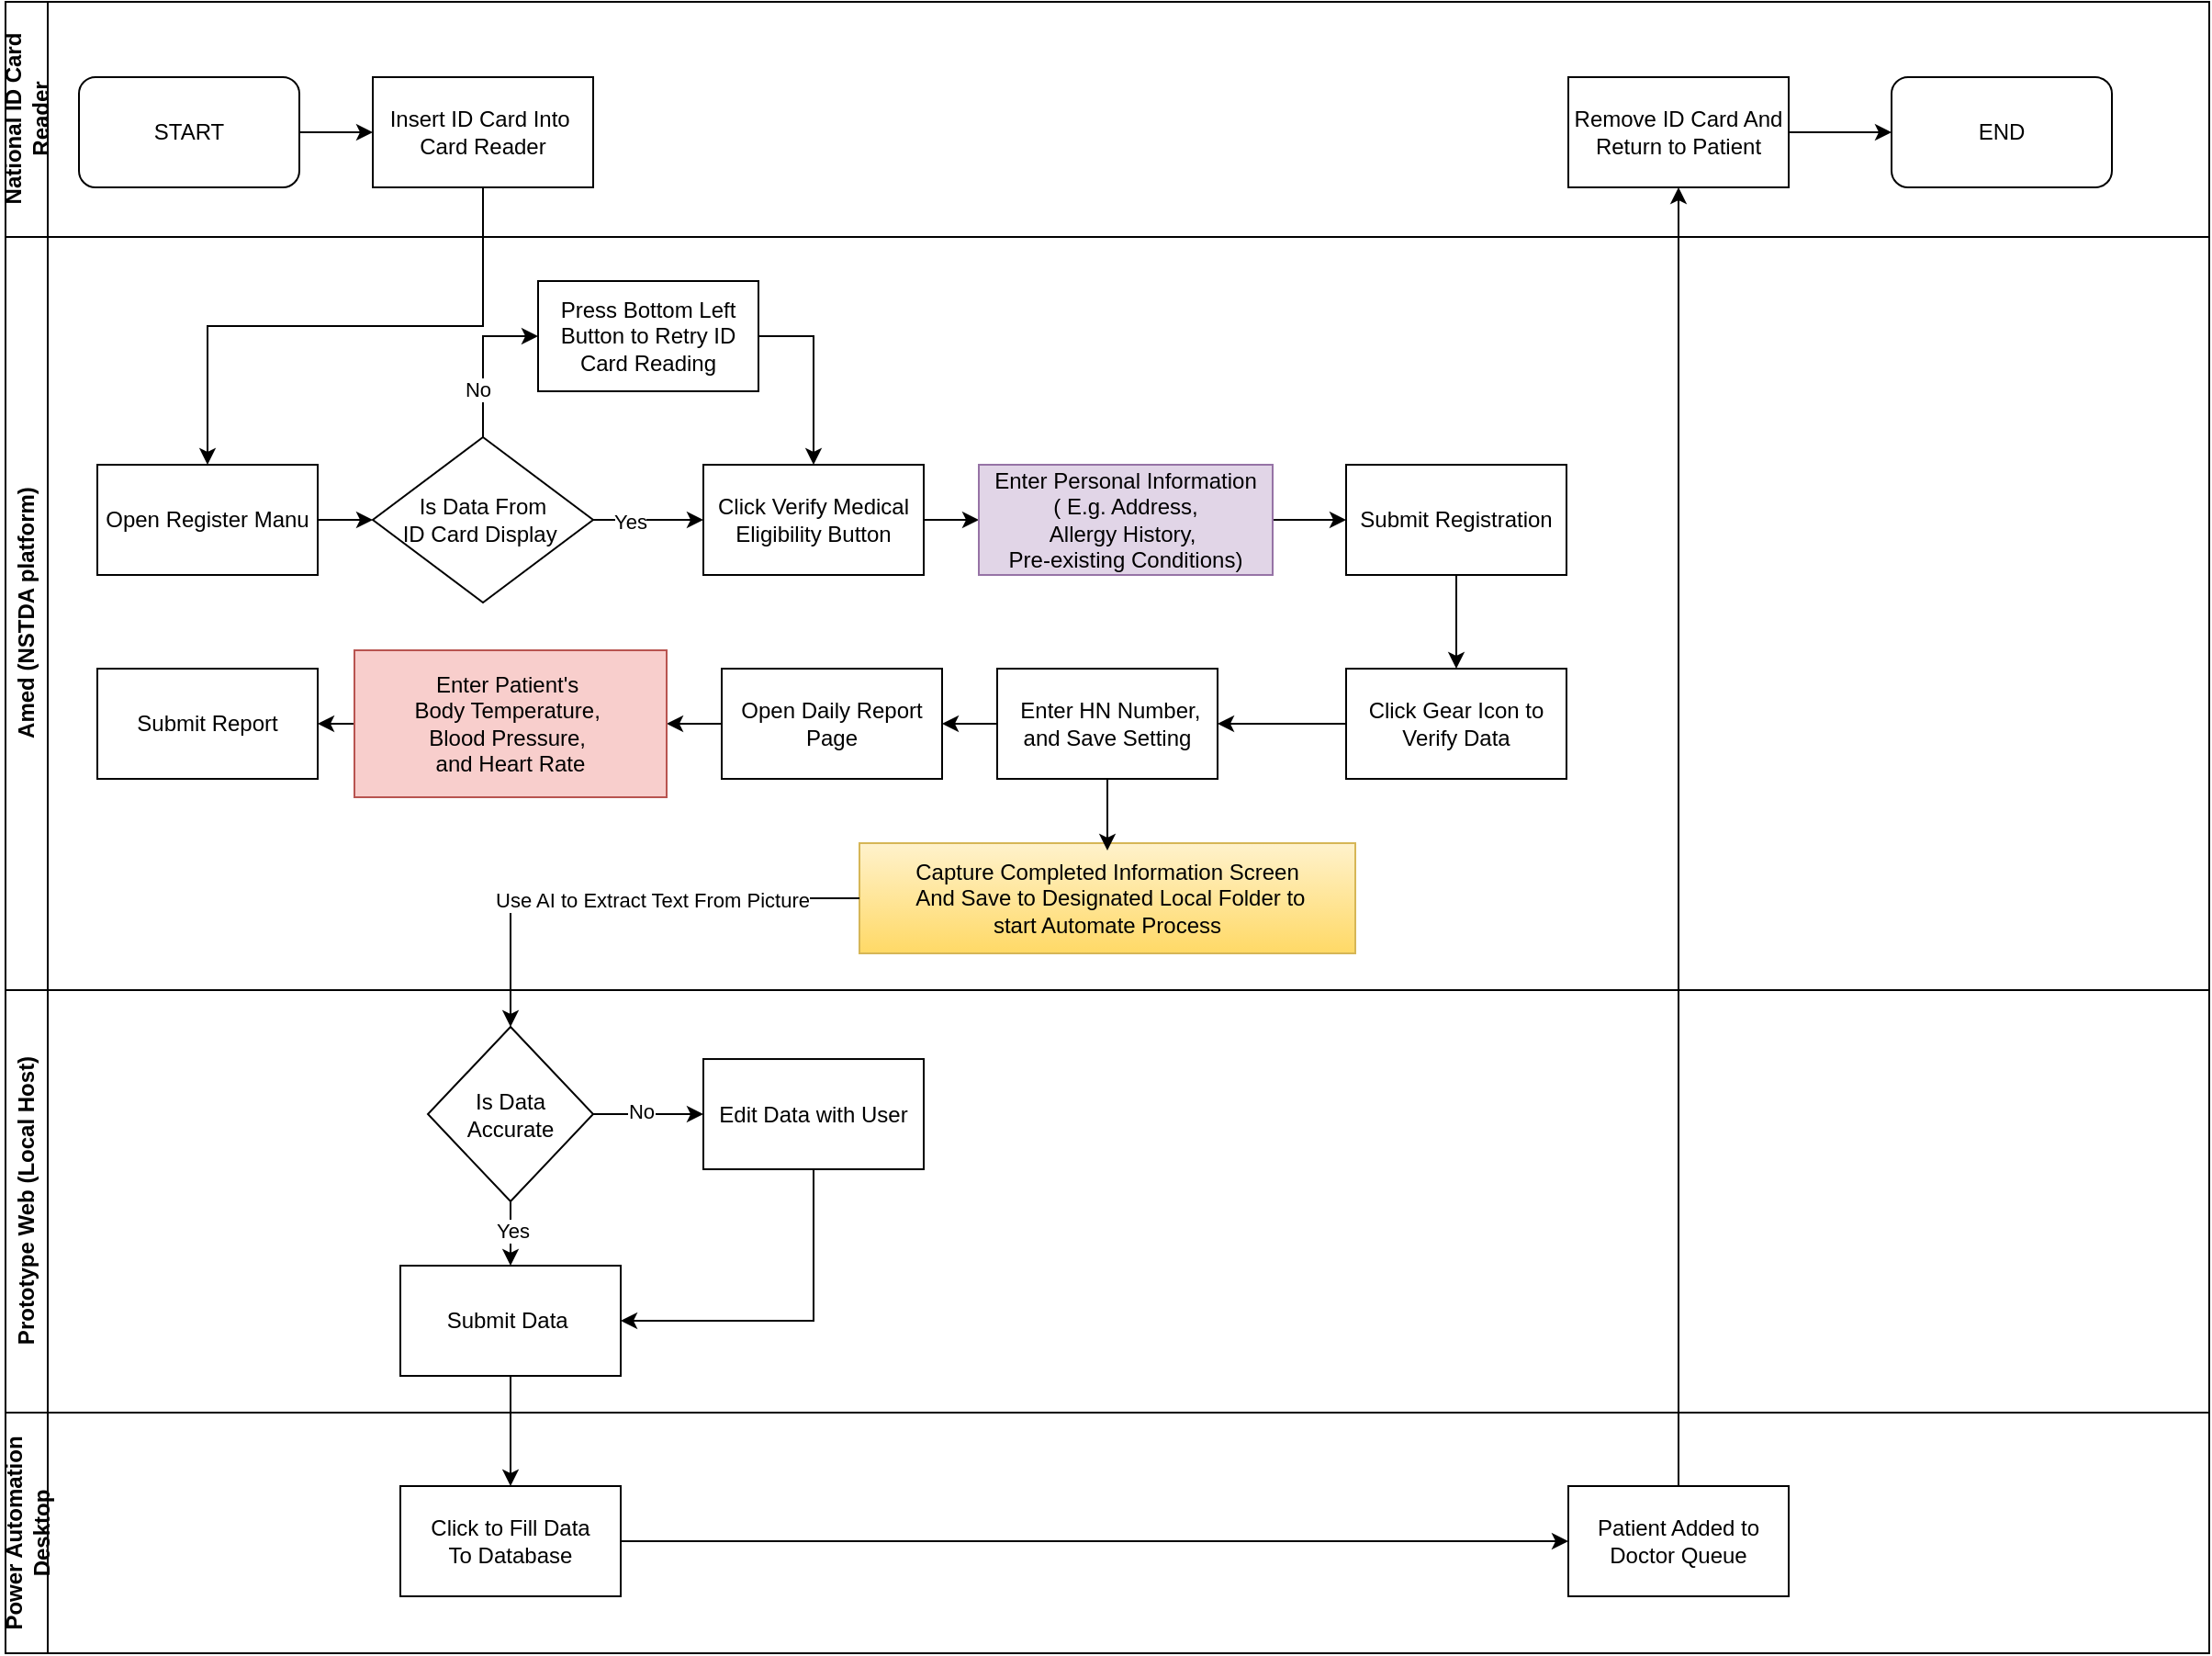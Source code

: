 <mxfile>
    <diagram name="Page-1" id="fedTbyfh5NdKvyiyw3HD">
        <mxGraphModel dx="1866" dy="878" grid="0" gridSize="10" guides="1" tooltips="1" connect="1" arrows="1" fold="1" page="0" pageScale="1" pageWidth="850" pageHeight="1100" math="0" shadow="0">
            <root>
                <mxCell id="0"/>
                <mxCell id="1" parent="0"/>
                <mxCell id="-5WrKJkN8qCdZIJXr_Yw-16" value="Amed (NSTDA platform)" style="swimlane;horizontal=0;whiteSpace=wrap;html=1;" parent="1" vertex="1">
                    <mxGeometry x="210" y="350" width="1200" height="410" as="geometry"/>
                </mxCell>
                <mxCell id="-5WrKJkN8qCdZIJXr_Yw-17" style="edgeStyle=orthogonalEdgeStyle;rounded=0;orthogonalLoop=1;jettySize=auto;html=1;exitX=1;exitY=0.5;exitDx=0;exitDy=0;entryX=0;entryY=0.5;entryDx=0;entryDy=0;" parent="-5WrKJkN8qCdZIJXr_Yw-16" source="-5WrKJkN8qCdZIJXr_Yw-18" target="-5WrKJkN8qCdZIJXr_Yw-23" edge="1">
                    <mxGeometry relative="1" as="geometry"/>
                </mxCell>
                <mxCell id="-5WrKJkN8qCdZIJXr_Yw-18" value="Open Register Manu" style="rounded=0;whiteSpace=wrap;html=1;" parent="-5WrKJkN8qCdZIJXr_Yw-16" vertex="1">
                    <mxGeometry x="50" y="124" width="120" height="60" as="geometry"/>
                </mxCell>
                <mxCell id="-5WrKJkN8qCdZIJXr_Yw-19" style="edgeStyle=orthogonalEdgeStyle;rounded=0;orthogonalLoop=1;jettySize=auto;html=1;exitX=1;exitY=0.5;exitDx=0;exitDy=0;entryX=0;entryY=0.5;entryDx=0;entryDy=0;" parent="-5WrKJkN8qCdZIJXr_Yw-16" source="-5WrKJkN8qCdZIJXr_Yw-23" target="-5WrKJkN8qCdZIJXr_Yw-25" edge="1">
                    <mxGeometry relative="1" as="geometry"/>
                </mxCell>
                <mxCell id="-5WrKJkN8qCdZIJXr_Yw-20" value="Yes" style="edgeLabel;html=1;align=center;verticalAlign=middle;resizable=0;points=[];" parent="-5WrKJkN8qCdZIJXr_Yw-19" vertex="1" connectable="0">
                    <mxGeometry x="-0.333" y="-1" relative="1" as="geometry">
                        <mxPoint as="offset"/>
                    </mxGeometry>
                </mxCell>
                <mxCell id="-5WrKJkN8qCdZIJXr_Yw-21" style="edgeStyle=orthogonalEdgeStyle;rounded=0;orthogonalLoop=1;jettySize=auto;html=1;exitX=0.5;exitY=0;exitDx=0;exitDy=0;entryX=0;entryY=0.5;entryDx=0;entryDy=0;" parent="-5WrKJkN8qCdZIJXr_Yw-16" source="-5WrKJkN8qCdZIJXr_Yw-23" target="-5WrKJkN8qCdZIJXr_Yw-27" edge="1">
                    <mxGeometry relative="1" as="geometry"/>
                </mxCell>
                <mxCell id="-5WrKJkN8qCdZIJXr_Yw-22" value="No" style="edgeLabel;html=1;align=center;verticalAlign=middle;resizable=0;points=[];" parent="-5WrKJkN8qCdZIJXr_Yw-21" vertex="1" connectable="0">
                    <mxGeometry x="-0.396" y="3" relative="1" as="geometry">
                        <mxPoint y="-1" as="offset"/>
                    </mxGeometry>
                </mxCell>
                <mxCell id="-5WrKJkN8qCdZIJXr_Yw-23" value="&amp;nbsp;Is Data From&amp;nbsp;&lt;div&gt;ID Card Display&amp;nbsp;&lt;/div&gt;" style="rhombus;whiteSpace=wrap;html=1;" parent="-5WrKJkN8qCdZIJXr_Yw-16" vertex="1">
                    <mxGeometry x="200" y="109" width="120" height="90" as="geometry"/>
                </mxCell>
                <mxCell id="-5WrKJkN8qCdZIJXr_Yw-24" style="edgeStyle=orthogonalEdgeStyle;rounded=0;orthogonalLoop=1;jettySize=auto;html=1;exitX=1;exitY=0.5;exitDx=0;exitDy=0;entryX=0;entryY=0.5;entryDx=0;entryDy=0;" parent="-5WrKJkN8qCdZIJXr_Yw-16" source="-5WrKJkN8qCdZIJXr_Yw-25" target="-5WrKJkN8qCdZIJXr_Yw-29" edge="1">
                    <mxGeometry relative="1" as="geometry"/>
                </mxCell>
                <mxCell id="-5WrKJkN8qCdZIJXr_Yw-25" value="Click Verify Medical Eligibility Button" style="rounded=0;whiteSpace=wrap;html=1;" parent="-5WrKJkN8qCdZIJXr_Yw-16" vertex="1">
                    <mxGeometry x="380" y="124" width="120" height="60" as="geometry"/>
                </mxCell>
                <mxCell id="-5WrKJkN8qCdZIJXr_Yw-26" style="edgeStyle=orthogonalEdgeStyle;rounded=0;orthogonalLoop=1;jettySize=auto;html=1;exitX=1;exitY=0.5;exitDx=0;exitDy=0;entryX=0.5;entryY=0;entryDx=0;entryDy=0;" parent="-5WrKJkN8qCdZIJXr_Yw-16" source="-5WrKJkN8qCdZIJXr_Yw-27" target="-5WrKJkN8qCdZIJXr_Yw-25" edge="1">
                    <mxGeometry relative="1" as="geometry"/>
                </mxCell>
                <mxCell id="-5WrKJkN8qCdZIJXr_Yw-27" value="Press Bottom Left Button to Retry ID Card Reading" style="rounded=0;whiteSpace=wrap;html=1;" parent="-5WrKJkN8qCdZIJXr_Yw-16" vertex="1">
                    <mxGeometry x="290" y="24" width="120" height="60" as="geometry"/>
                </mxCell>
                <mxCell id="-5WrKJkN8qCdZIJXr_Yw-28" style="edgeStyle=orthogonalEdgeStyle;rounded=0;orthogonalLoop=1;jettySize=auto;html=1;exitX=1;exitY=0.5;exitDx=0;exitDy=0;entryX=0;entryY=0.5;entryDx=0;entryDy=0;" parent="-5WrKJkN8qCdZIJXr_Yw-16" source="-5WrKJkN8qCdZIJXr_Yw-29" target="-5WrKJkN8qCdZIJXr_Yw-31" edge="1">
                    <mxGeometry relative="1" as="geometry"/>
                </mxCell>
                <mxCell id="-5WrKJkN8qCdZIJXr_Yw-29" value="Enter Personal Information&lt;div&gt;&amp;nbsp;( E.g. Address,&amp;nbsp;&lt;/div&gt;&lt;div&gt;Allergy History,&amp;nbsp;&lt;/div&gt;&lt;div&gt;Pre-existing Conditions)&lt;/div&gt;" style="rounded=0;whiteSpace=wrap;html=1;fillColor=#e1d5e7;strokeColor=#9673a6;" parent="-5WrKJkN8qCdZIJXr_Yw-16" vertex="1">
                    <mxGeometry x="530" y="124" width="160" height="60" as="geometry"/>
                </mxCell>
                <mxCell id="-5WrKJkN8qCdZIJXr_Yw-30" style="edgeStyle=orthogonalEdgeStyle;rounded=0;orthogonalLoop=1;jettySize=auto;html=1;exitX=0.5;exitY=1;exitDx=0;exitDy=0;entryX=0.5;entryY=0;entryDx=0;entryDy=0;" parent="-5WrKJkN8qCdZIJXr_Yw-16" source="-5WrKJkN8qCdZIJXr_Yw-31" target="-5WrKJkN8qCdZIJXr_Yw-33" edge="1">
                    <mxGeometry relative="1" as="geometry"/>
                </mxCell>
                <mxCell id="-5WrKJkN8qCdZIJXr_Yw-31" value="Submit Registration" style="rounded=0;whiteSpace=wrap;html=1;" parent="-5WrKJkN8qCdZIJXr_Yw-16" vertex="1">
                    <mxGeometry x="730" y="124" width="120" height="60" as="geometry"/>
                </mxCell>
                <mxCell id="-5WrKJkN8qCdZIJXr_Yw-32" style="edgeStyle=orthogonalEdgeStyle;rounded=0;orthogonalLoop=1;jettySize=auto;html=1;exitX=0;exitY=0.5;exitDx=0;exitDy=0;entryX=1;entryY=0.5;entryDx=0;entryDy=0;" parent="-5WrKJkN8qCdZIJXr_Yw-16" source="-5WrKJkN8qCdZIJXr_Yw-33" target="-5WrKJkN8qCdZIJXr_Yw-35" edge="1">
                    <mxGeometry relative="1" as="geometry"/>
                </mxCell>
                <mxCell id="-5WrKJkN8qCdZIJXr_Yw-33" value="Click Gear Icon to Verify Data" style="rounded=0;whiteSpace=wrap;html=1;" parent="-5WrKJkN8qCdZIJXr_Yw-16" vertex="1">
                    <mxGeometry x="730" y="235" width="120" height="60" as="geometry"/>
                </mxCell>
                <mxCell id="-5WrKJkN8qCdZIJXr_Yw-34" style="edgeStyle=orthogonalEdgeStyle;rounded=0;orthogonalLoop=1;jettySize=auto;html=1;exitX=0;exitY=0.5;exitDx=0;exitDy=0;entryX=1;entryY=0.5;entryDx=0;entryDy=0;" parent="-5WrKJkN8qCdZIJXr_Yw-16" source="-5WrKJkN8qCdZIJXr_Yw-35" target="-5WrKJkN8qCdZIJXr_Yw-37" edge="1">
                    <mxGeometry relative="1" as="geometry"/>
                </mxCell>
                <mxCell id="-5WrKJkN8qCdZIJXr_Yw-35" value="&amp;nbsp;Enter HN Number, and Save Setting" style="rounded=0;whiteSpace=wrap;html=1;" parent="-5WrKJkN8qCdZIJXr_Yw-16" vertex="1">
                    <mxGeometry x="540" y="235" width="120" height="60" as="geometry"/>
                </mxCell>
                <mxCell id="-5WrKJkN8qCdZIJXr_Yw-36" style="edgeStyle=orthogonalEdgeStyle;rounded=0;orthogonalLoop=1;jettySize=auto;html=1;exitX=0;exitY=0.5;exitDx=0;exitDy=0;entryX=1;entryY=0.5;entryDx=0;entryDy=0;" parent="-5WrKJkN8qCdZIJXr_Yw-16" source="-5WrKJkN8qCdZIJXr_Yw-37" target="-5WrKJkN8qCdZIJXr_Yw-39" edge="1">
                    <mxGeometry relative="1" as="geometry"/>
                </mxCell>
                <mxCell id="-5WrKJkN8qCdZIJXr_Yw-37" value="Open Daily Report Page" style="rounded=0;whiteSpace=wrap;html=1;" parent="-5WrKJkN8qCdZIJXr_Yw-16" vertex="1">
                    <mxGeometry x="390" y="235" width="120" height="60" as="geometry"/>
                </mxCell>
                <mxCell id="-5WrKJkN8qCdZIJXr_Yw-38" style="edgeStyle=orthogonalEdgeStyle;rounded=0;orthogonalLoop=1;jettySize=auto;html=1;exitX=0;exitY=0.5;exitDx=0;exitDy=0;entryX=1;entryY=0.5;entryDx=0;entryDy=0;" parent="-5WrKJkN8qCdZIJXr_Yw-16" source="-5WrKJkN8qCdZIJXr_Yw-39" target="-5WrKJkN8qCdZIJXr_Yw-40" edge="1">
                    <mxGeometry relative="1" as="geometry"/>
                </mxCell>
                <mxCell id="-5WrKJkN8qCdZIJXr_Yw-39" value="Enter Patient&#39;s&amp;nbsp;&lt;div&gt;&lt;div&gt;Body Temperature,&amp;nbsp;&lt;/div&gt;&lt;div&gt;Blood Pressure,&amp;nbsp;&lt;/div&gt;&lt;div&gt;and Heart Rate&lt;/div&gt;&lt;/div&gt;" style="rounded=0;whiteSpace=wrap;html=1;fillColor=#f8cecc;strokeColor=#b85450;" parent="-5WrKJkN8qCdZIJXr_Yw-16" vertex="1">
                    <mxGeometry x="190" y="225" width="170" height="80" as="geometry"/>
                </mxCell>
                <mxCell id="-5WrKJkN8qCdZIJXr_Yw-40" value="Submit Report" style="rounded=0;whiteSpace=wrap;html=1;" parent="-5WrKJkN8qCdZIJXr_Yw-16" vertex="1">
                    <mxGeometry x="50" y="235" width="120" height="60" as="geometry"/>
                </mxCell>
                <mxCell id="-5WrKJkN8qCdZIJXr_Yw-66" value="Capture Completed Information Screen&lt;div&gt;&amp;nbsp;And Save to Designated Local Folder to&lt;/div&gt;&lt;div&gt;start Automate Process&lt;/div&gt;" style="rounded=0;whiteSpace=wrap;html=1;fillColor=#fff2cc;strokeColor=#d6b656;gradientColor=#ffd966;" parent="-5WrKJkN8qCdZIJXr_Yw-16" vertex="1">
                    <mxGeometry x="465" y="330" width="270" height="60" as="geometry"/>
                </mxCell>
                <mxCell id="-5WrKJkN8qCdZIJXr_Yw-67" style="edgeStyle=orthogonalEdgeStyle;rounded=0;orthogonalLoop=1;jettySize=auto;html=1;exitX=0.5;exitY=1;exitDx=0;exitDy=0;entryX=0.5;entryY=0;entryDx=0;entryDy=0;" parent="-5WrKJkN8qCdZIJXr_Yw-16" source="-5WrKJkN8qCdZIJXr_Yw-35" edge="1">
                    <mxGeometry relative="1" as="geometry">
                        <mxPoint x="600" y="334" as="targetPoint"/>
                    </mxGeometry>
                </mxCell>
                <mxCell id="-5WrKJkN8qCdZIJXr_Yw-41" value="National ID Card Reader" style="swimlane;horizontal=0;whiteSpace=wrap;html=1;" parent="1" vertex="1">
                    <mxGeometry x="210" y="222" width="1200" height="128" as="geometry"/>
                </mxCell>
                <mxCell id="-5WrKJkN8qCdZIJXr_Yw-42" style="edgeStyle=orthogonalEdgeStyle;rounded=0;orthogonalLoop=1;jettySize=auto;html=1;exitX=1;exitY=0.5;exitDx=0;exitDy=0;entryX=0;entryY=0.5;entryDx=0;entryDy=0;" parent="-5WrKJkN8qCdZIJXr_Yw-41" source="-5WrKJkN8qCdZIJXr_Yw-43" target="-5WrKJkN8qCdZIJXr_Yw-44" edge="1">
                    <mxGeometry relative="1" as="geometry"/>
                </mxCell>
                <mxCell id="-5WrKJkN8qCdZIJXr_Yw-43" value="START" style="rounded=1;whiteSpace=wrap;html=1;" parent="-5WrKJkN8qCdZIJXr_Yw-41" vertex="1">
                    <mxGeometry x="40" y="41" width="120" height="60" as="geometry"/>
                </mxCell>
                <mxCell id="-5WrKJkN8qCdZIJXr_Yw-44" value="Insert ID Card Into&amp;nbsp;&lt;div&gt;Card Reader&lt;/div&gt;" style="rounded=0;whiteSpace=wrap;html=1;" parent="-5WrKJkN8qCdZIJXr_Yw-41" vertex="1">
                    <mxGeometry x="200" y="41" width="120" height="60" as="geometry"/>
                </mxCell>
                <mxCell id="-5WrKJkN8qCdZIJXr_Yw-45" style="edgeStyle=orthogonalEdgeStyle;rounded=0;orthogonalLoop=1;jettySize=auto;html=1;entryX=0;entryY=0.5;entryDx=0;entryDy=0;" parent="-5WrKJkN8qCdZIJXr_Yw-41" source="-5WrKJkN8qCdZIJXr_Yw-46" target="-5WrKJkN8qCdZIJXr_Yw-47" edge="1">
                    <mxGeometry relative="1" as="geometry"/>
                </mxCell>
                <mxCell id="-5WrKJkN8qCdZIJXr_Yw-46" value="Remove ID Card And Return to Patient" style="rounded=0;whiteSpace=wrap;html=1;" parent="-5WrKJkN8qCdZIJXr_Yw-41" vertex="1">
                    <mxGeometry x="851" y="41" width="120" height="60" as="geometry"/>
                </mxCell>
                <mxCell id="-5WrKJkN8qCdZIJXr_Yw-47" value="END" style="rounded=1;whiteSpace=wrap;html=1;" parent="-5WrKJkN8qCdZIJXr_Yw-41" vertex="1">
                    <mxGeometry x="1027" y="41" width="120" height="60" as="geometry"/>
                </mxCell>
                <mxCell id="-5WrKJkN8qCdZIJXr_Yw-48" style="edgeStyle=orthogonalEdgeStyle;rounded=0;orthogonalLoop=1;jettySize=auto;html=1;exitX=0.5;exitY=1;exitDx=0;exitDy=0;entryX=0.5;entryY=0;entryDx=0;entryDy=0;" parent="1" source="-5WrKJkN8qCdZIJXr_Yw-44" target="-5WrKJkN8qCdZIJXr_Yw-18" edge="1">
                    <mxGeometry relative="1" as="geometry"/>
                </mxCell>
                <mxCell id="-5WrKJkN8qCdZIJXr_Yw-51" value="Prototype Web (Local Host)" style="swimlane;horizontal=0;whiteSpace=wrap;html=1;" parent="1" vertex="1">
                    <mxGeometry x="210" y="760" width="1200" height="230" as="geometry"/>
                </mxCell>
                <mxCell id="-5WrKJkN8qCdZIJXr_Yw-81" style="edgeStyle=orthogonalEdgeStyle;rounded=0;orthogonalLoop=1;jettySize=auto;html=1;exitX=1;exitY=0.5;exitDx=0;exitDy=0;entryX=0;entryY=0.5;entryDx=0;entryDy=0;" parent="-5WrKJkN8qCdZIJXr_Yw-51" source="-5WrKJkN8qCdZIJXr_Yw-72" target="-5WrKJkN8qCdZIJXr_Yw-74" edge="1">
                    <mxGeometry relative="1" as="geometry"/>
                </mxCell>
                <mxCell id="-5WrKJkN8qCdZIJXr_Yw-88" value="No" style="edgeLabel;html=1;align=center;verticalAlign=middle;resizable=0;points=[];" parent="-5WrKJkN8qCdZIJXr_Yw-81" vertex="1" connectable="0">
                    <mxGeometry x="-0.156" y="2" relative="1" as="geometry">
                        <mxPoint as="offset"/>
                    </mxGeometry>
                </mxCell>
                <mxCell id="-5WrKJkN8qCdZIJXr_Yw-92" style="edgeStyle=orthogonalEdgeStyle;rounded=0;orthogonalLoop=1;jettySize=auto;html=1;exitX=0.5;exitY=1;exitDx=0;exitDy=0;entryX=0.5;entryY=0;entryDx=0;entryDy=0;" parent="-5WrKJkN8qCdZIJXr_Yw-51" source="-5WrKJkN8qCdZIJXr_Yw-72" target="-5WrKJkN8qCdZIJXr_Yw-78" edge="1">
                    <mxGeometry relative="1" as="geometry"/>
                </mxCell>
                <mxCell id="-5WrKJkN8qCdZIJXr_Yw-93" value="Yes" style="edgeLabel;html=1;align=center;verticalAlign=middle;resizable=0;points=[];" parent="-5WrKJkN8qCdZIJXr_Yw-92" vertex="1" connectable="0">
                    <mxGeometry x="-0.081" y="1" relative="1" as="geometry">
                        <mxPoint as="offset"/>
                    </mxGeometry>
                </mxCell>
                <mxCell id="-5WrKJkN8qCdZIJXr_Yw-72" value="Is Data&lt;div&gt;Accurate&lt;/div&gt;" style="rhombus;whiteSpace=wrap;html=1;" parent="-5WrKJkN8qCdZIJXr_Yw-51" vertex="1">
                    <mxGeometry x="230" y="20.0" width="90" height="95.03" as="geometry"/>
                </mxCell>
                <mxCell id="-5WrKJkN8qCdZIJXr_Yw-82" style="edgeStyle=orthogonalEdgeStyle;rounded=0;orthogonalLoop=1;jettySize=auto;html=1;exitX=0.5;exitY=1;exitDx=0;exitDy=0;entryX=1;entryY=0.5;entryDx=0;entryDy=0;" parent="-5WrKJkN8qCdZIJXr_Yw-51" source="-5WrKJkN8qCdZIJXr_Yw-74" target="-5WrKJkN8qCdZIJXr_Yw-78" edge="1">
                    <mxGeometry relative="1" as="geometry"/>
                </mxCell>
                <mxCell id="-5WrKJkN8qCdZIJXr_Yw-74" value="Edit Data with User" style="rounded=0;whiteSpace=wrap;html=1;" parent="-5WrKJkN8qCdZIJXr_Yw-51" vertex="1">
                    <mxGeometry x="380" y="37.52" width="120" height="60" as="geometry"/>
                </mxCell>
                <mxCell id="-5WrKJkN8qCdZIJXr_Yw-78" value="Submit Data&amp;nbsp;" style="rounded=0;whiteSpace=wrap;html=1;" parent="-5WrKJkN8qCdZIJXr_Yw-51" vertex="1">
                    <mxGeometry x="215" y="150" width="120" height="60" as="geometry"/>
                </mxCell>
                <mxCell id="-5WrKJkN8qCdZIJXr_Yw-68" value="Power Automation Desktop" style="swimlane;horizontal=0;whiteSpace=wrap;html=1;" parent="1" vertex="1">
                    <mxGeometry x="210" y="990" width="1200" height="131" as="geometry"/>
                </mxCell>
                <mxCell id="-5WrKJkN8qCdZIJXr_Yw-70" value="Patient Added to Doctor Queue" style="rounded=0;whiteSpace=wrap;html=1;" parent="-5WrKJkN8qCdZIJXr_Yw-68" vertex="1">
                    <mxGeometry x="851" y="40.0" width="120" height="60" as="geometry"/>
                </mxCell>
                <mxCell id="-5WrKJkN8qCdZIJXr_Yw-84" style="edgeStyle=orthogonalEdgeStyle;rounded=0;orthogonalLoop=1;jettySize=auto;html=1;exitX=1;exitY=0.5;exitDx=0;exitDy=0;entryX=0;entryY=0.5;entryDx=0;entryDy=0;" parent="-5WrKJkN8qCdZIJXr_Yw-68" source="-5WrKJkN8qCdZIJXr_Yw-83" target="-5WrKJkN8qCdZIJXr_Yw-70" edge="1">
                    <mxGeometry relative="1" as="geometry"/>
                </mxCell>
                <mxCell id="-5WrKJkN8qCdZIJXr_Yw-83" value="Click to Fill Data&lt;div&gt;To Database&lt;/div&gt;" style="rounded=0;whiteSpace=wrap;html=1;" parent="-5WrKJkN8qCdZIJXr_Yw-68" vertex="1">
                    <mxGeometry x="215" y="40" width="120" height="60" as="geometry"/>
                </mxCell>
                <mxCell id="-5WrKJkN8qCdZIJXr_Yw-73" style="edgeStyle=orthogonalEdgeStyle;rounded=0;orthogonalLoop=1;jettySize=auto;html=1;exitX=0;exitY=0.5;exitDx=0;exitDy=0;entryX=0.5;entryY=0;entryDx=0;entryDy=0;" parent="1" source="-5WrKJkN8qCdZIJXr_Yw-66" target="-5WrKJkN8qCdZIJXr_Yw-72" edge="1">
                    <mxGeometry relative="1" as="geometry"/>
                </mxCell>
                <mxCell id="-5WrKJkN8qCdZIJXr_Yw-87" value="Use AI to Extract Text From Picture" style="edgeLabel;html=1;align=center;verticalAlign=middle;resizable=0;points=[];" parent="-5WrKJkN8qCdZIJXr_Yw-73" vertex="1" connectable="0">
                    <mxGeometry x="-0.131" y="1" relative="1" as="geometry">
                        <mxPoint as="offset"/>
                    </mxGeometry>
                </mxCell>
                <mxCell id="-5WrKJkN8qCdZIJXr_Yw-85" style="edgeStyle=orthogonalEdgeStyle;rounded=0;orthogonalLoop=1;jettySize=auto;html=1;exitX=0.5;exitY=0;exitDx=0;exitDy=0;entryX=0.5;entryY=1;entryDx=0;entryDy=0;" parent="1" source="-5WrKJkN8qCdZIJXr_Yw-70" target="-5WrKJkN8qCdZIJXr_Yw-46" edge="1">
                    <mxGeometry relative="1" as="geometry"/>
                </mxCell>
                <mxCell id="-5WrKJkN8qCdZIJXr_Yw-86" style="edgeStyle=orthogonalEdgeStyle;rounded=0;orthogonalLoop=1;jettySize=auto;html=1;exitX=0.5;exitY=1;exitDx=0;exitDy=0;" parent="1" source="-5WrKJkN8qCdZIJXr_Yw-78" target="-5WrKJkN8qCdZIJXr_Yw-83" edge="1">
                    <mxGeometry relative="1" as="geometry"/>
                </mxCell>
            </root>
        </mxGraphModel>
    </diagram>
</mxfile>